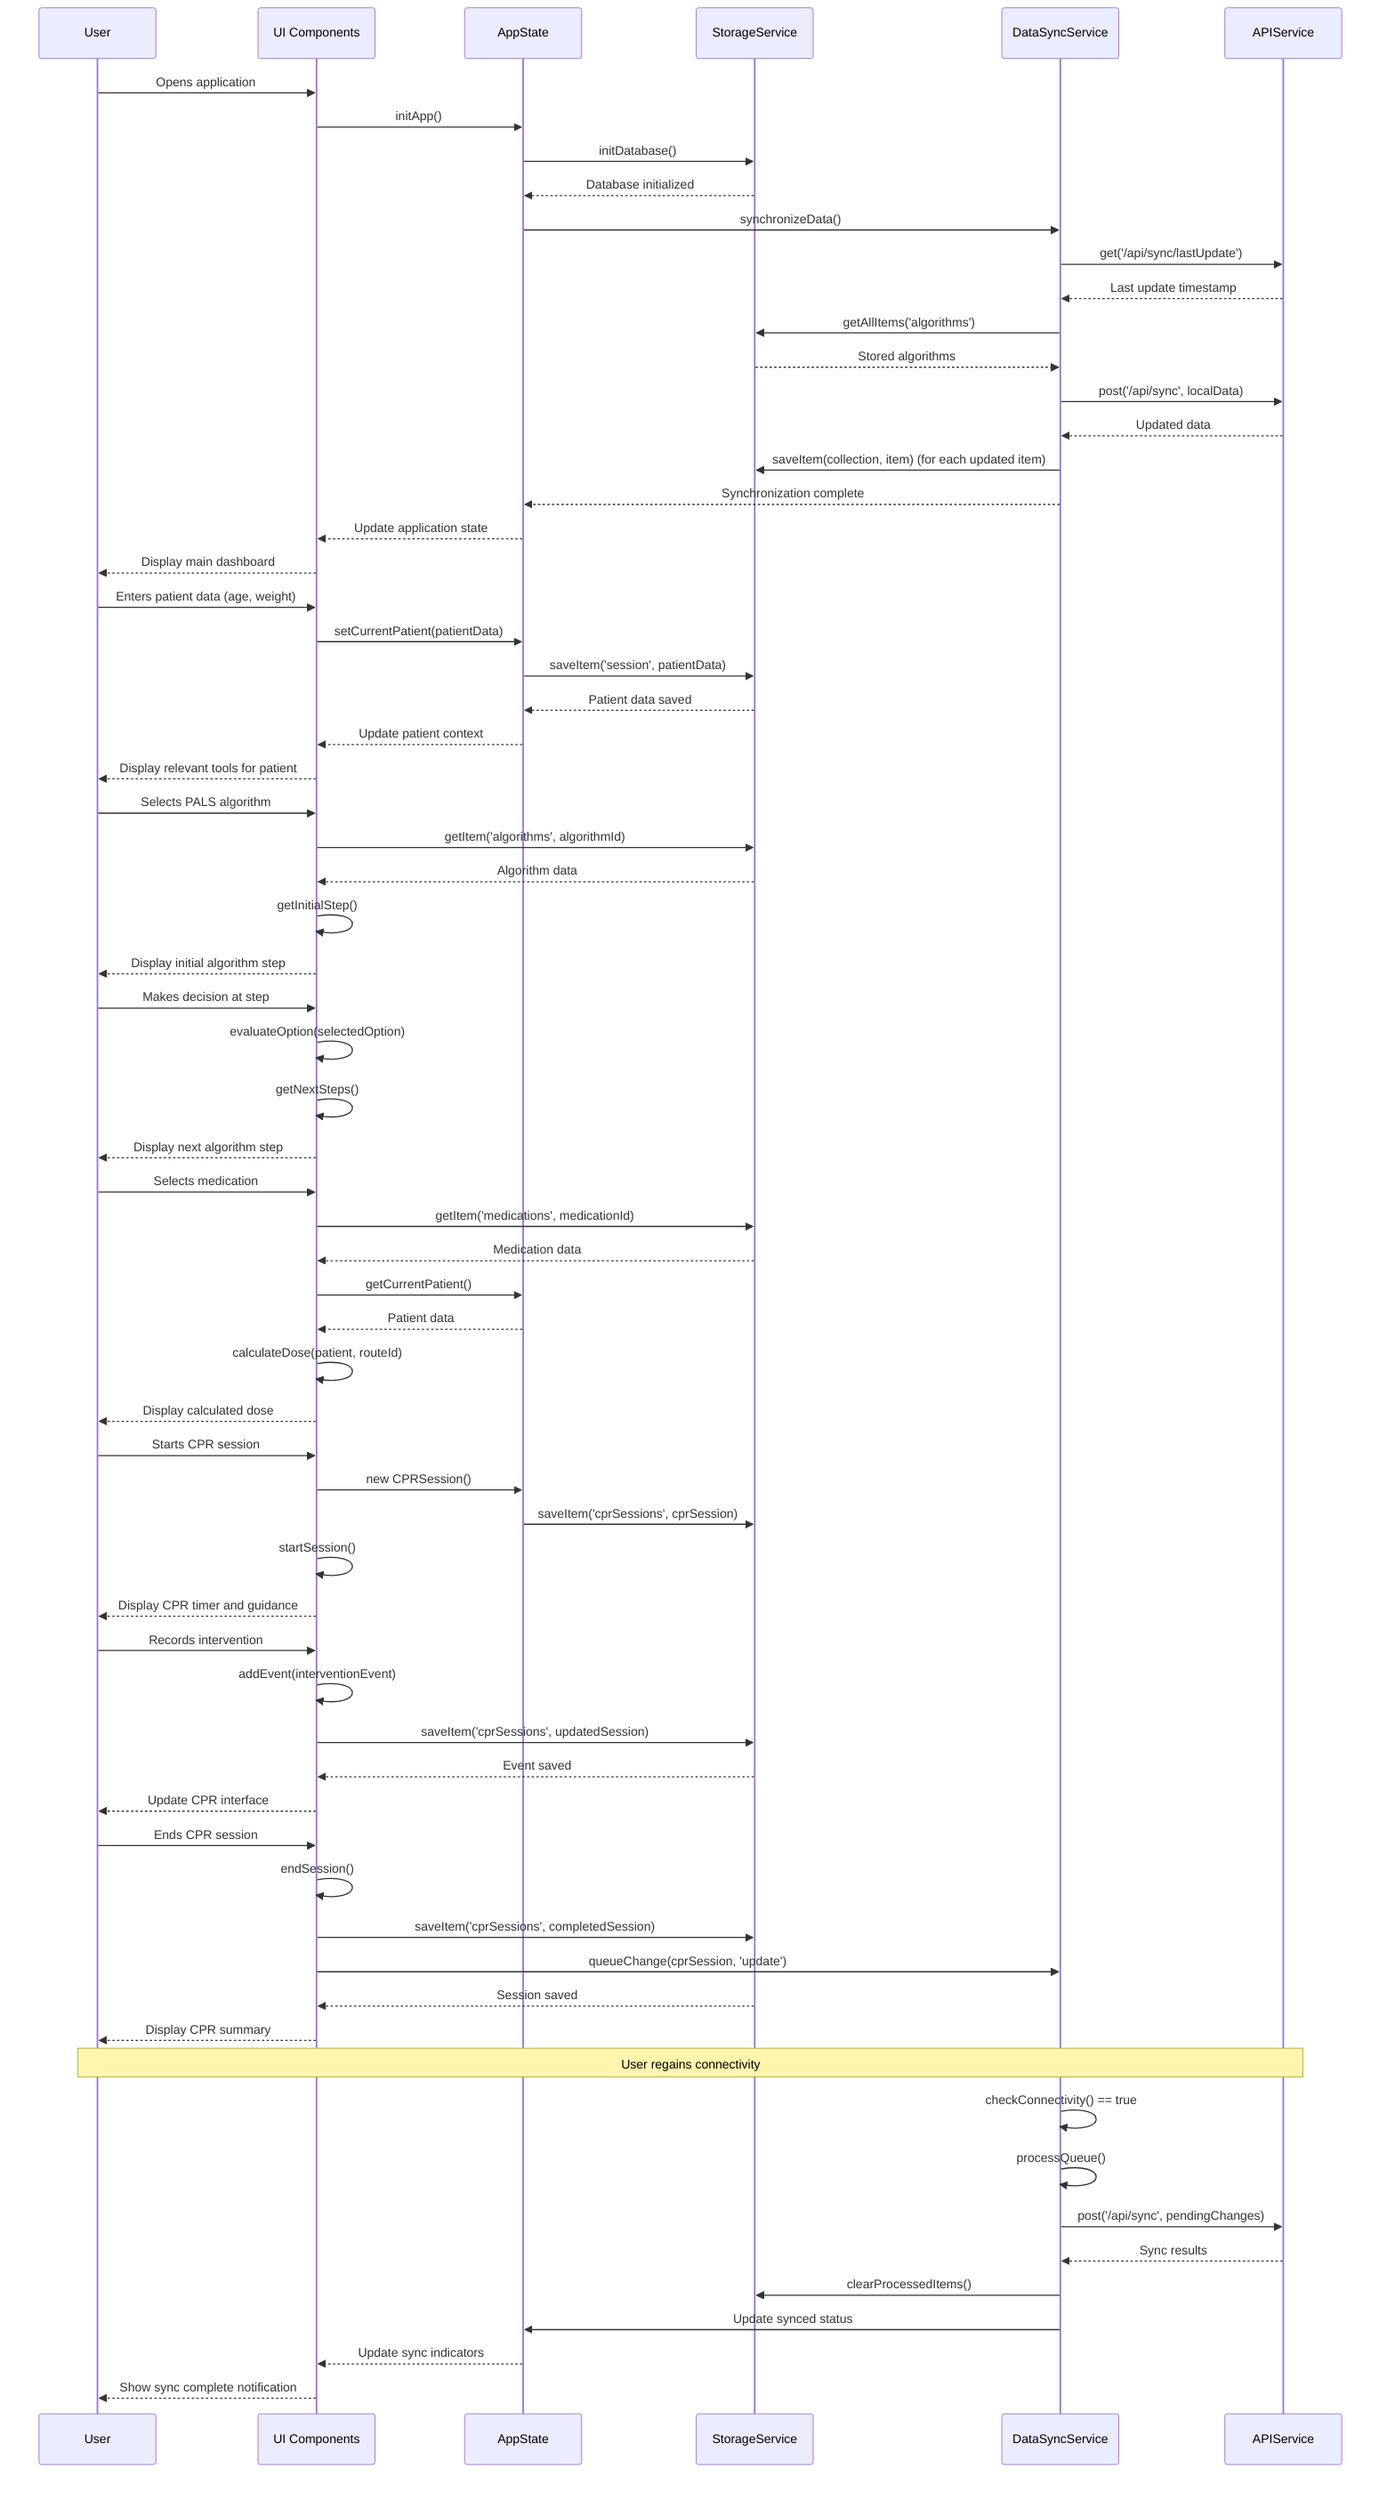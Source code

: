 sequenceDiagram
    participant U as User
    participant UI as UI Components
    participant AS as AppState
    participant SS as StorageService
    participant DS as DataSyncService
    participant API as APIService
    
    %% Application Initialization Flow
    U->>UI: Opens application
    UI->>AS: initApp()
    AS->>SS: initDatabase()
    SS-->>AS: Database initialized
    AS->>DS: synchronizeData()
    DS->>API: get('/api/sync/lastUpdate')
    API-->>DS: Last update timestamp
    DS->>SS: getAllItems('algorithms')
    SS-->>DS: Stored algorithms
    DS->>API: post('/api/sync', localData)
    API-->>DS: Updated data
    DS->>SS: saveItem(collection, item) (for each updated item)
    DS-->>AS: Synchronization complete
    AS-->>UI: Update application state
    UI-->>U: Display main dashboard
    
    %% Patient Assessment Flow
    U->>UI: Enters patient data (age, weight)
    UI->>AS: setCurrentPatient(patientData)
    AS->>SS: saveItem('session', patientData)
    SS-->>AS: Patient data saved
    AS-->>UI: Update patient context
    UI-->>U: Display relevant tools for patient
    
    %% Algorithm Navigation Flow
    U->>UI: Selects PALS algorithm
    UI->>SS: getItem('algorithms', algorithmId)
    SS-->>UI: Algorithm data
    UI->>UI: getInitialStep()
    UI-->>U: Display initial algorithm step
    U->>UI: Makes decision at step
    UI->>UI: evaluateOption(selectedOption)
    UI->>UI: getNextSteps()
    UI-->>U: Display next algorithm step
    
    %% Medication Calculation Flow
    U->>UI: Selects medication
    UI->>SS: getItem('medications', medicationId)
    SS-->>UI: Medication data
    UI->>AS: getCurrentPatient()
    AS-->>UI: Patient data
    UI->>UI: calculateDose(patient, routeId)
    UI-->>U: Display calculated dose
    
    %% CPR Assistance Flow
    U->>UI: Starts CPR session
    UI->>AS: new CPRSession()
    AS->>SS: saveItem('cprSessions', cprSession)
    UI->>UI: startSession()
    UI-->>U: Display CPR timer and guidance
    U->>UI: Records intervention
    UI->>UI: addEvent(interventionEvent)
    UI->>SS: saveItem('cprSessions', updatedSession)
    SS-->>UI: Event saved
    UI-->>U: Update CPR interface
    U->>UI: Ends CPR session
    UI->>UI: endSession()
    UI->>SS: saveItem('cprSessions', completedSession)
    UI->>DS: queueChange(cprSession, 'update')
    SS-->>UI: Session saved
    UI-->>U: Display CPR summary
    
    %% Offline to Online Synchronization
    Note over U,API: User regains connectivity
    DS->>DS: checkConnectivity() == true
    DS->>DS: processQueue()
    DS->>API: post('/api/sync', pendingChanges)
    API-->>DS: Sync results
    DS->>SS: clearProcessedItems()
    DS->>AS: Update synced status
    AS-->>UI: Update sync indicators
    UI-->>U: Show sync complete notification